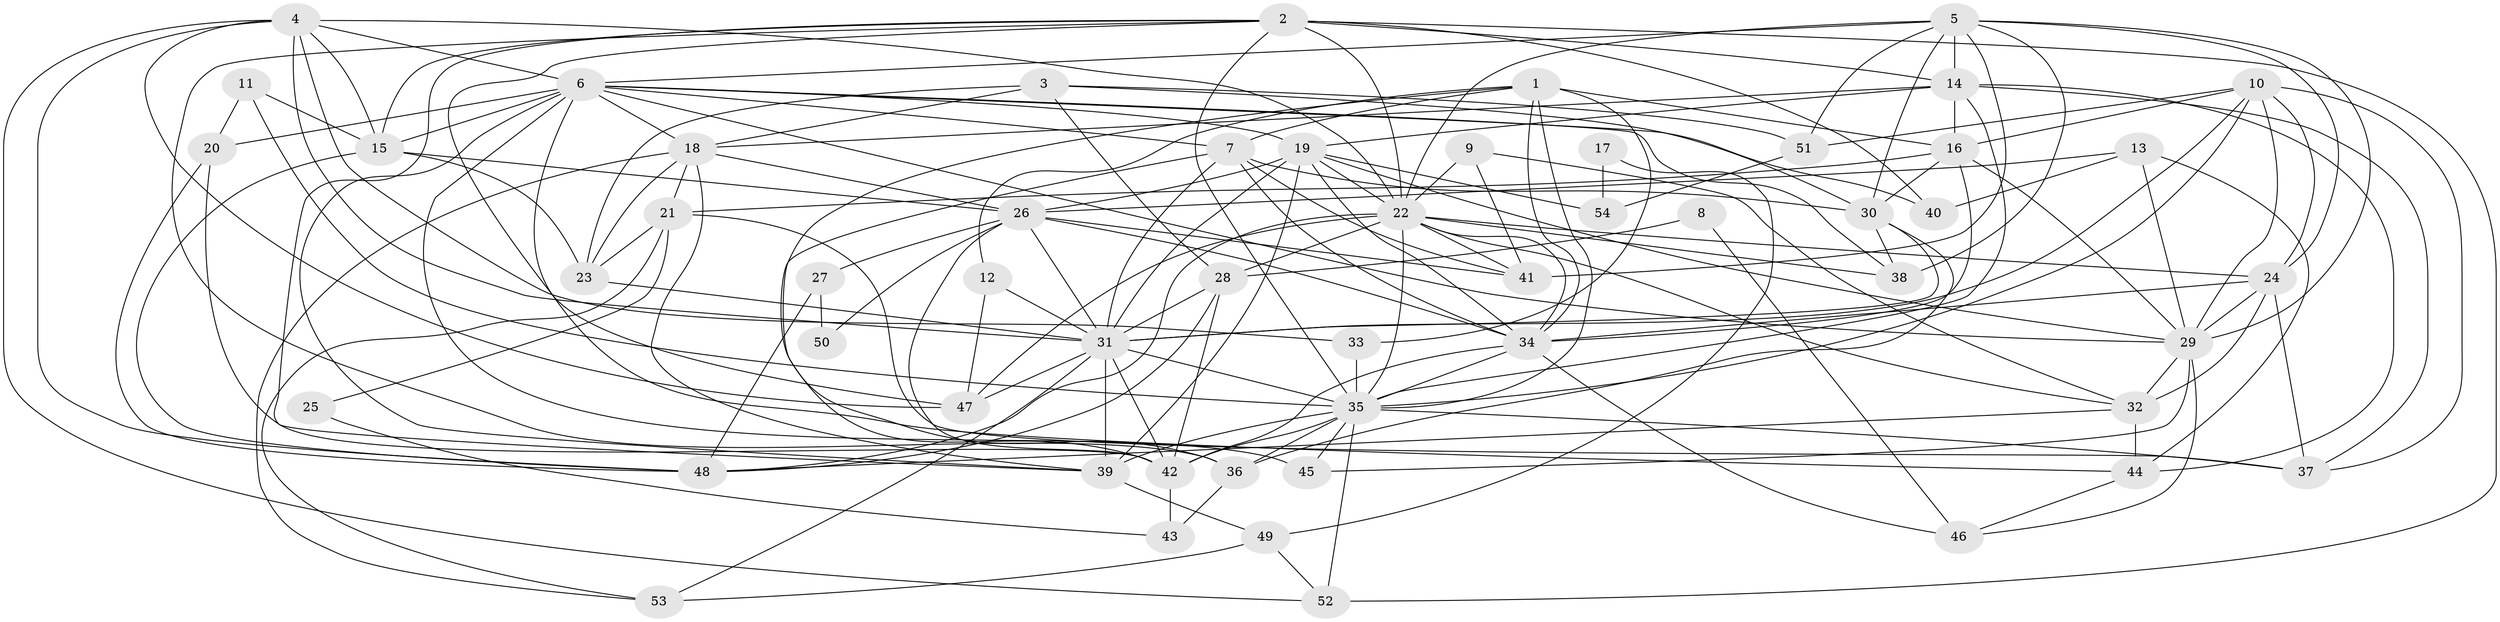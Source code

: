 // original degree distribution, {2: 0.11278195488721804, 4: 0.2781954887218045, 5: 0.20300751879699247, 3: 0.2857142857142857, 6: 0.07518796992481203, 7: 0.022556390977443608, 8: 0.022556390977443608}
// Generated by graph-tools (version 1.1) at 2025/51/03/04/25 22:51:14]
// undirected, 54 vertices, 164 edges
graph export_dot {
  node [color=gray90,style=filled];
  1;
  2;
  3;
  4;
  5;
  6;
  7;
  8;
  9;
  10;
  11;
  12;
  13;
  14;
  15;
  16;
  17;
  18;
  19;
  20;
  21;
  22;
  23;
  24;
  25;
  26;
  27;
  28;
  29;
  30;
  31;
  32;
  33;
  34;
  35;
  36;
  37;
  38;
  39;
  40;
  41;
  42;
  43;
  44;
  45;
  46;
  47;
  48;
  49;
  50;
  51;
  52;
  53;
  54;
  1 -- 7 [weight=1.0];
  1 -- 12 [weight=1.0];
  1 -- 16 [weight=1.0];
  1 -- 33 [weight=1.0];
  1 -- 34 [weight=1.0];
  1 -- 35 [weight=2.0];
  1 -- 36 [weight=1.0];
  2 -- 14 [weight=1.0];
  2 -- 15 [weight=1.0];
  2 -- 22 [weight=2.0];
  2 -- 35 [weight=1.0];
  2 -- 36 [weight=1.0];
  2 -- 39 [weight=1.0];
  2 -- 40 [weight=1.0];
  2 -- 47 [weight=1.0];
  2 -- 52 [weight=1.0];
  3 -- 18 [weight=1.0];
  3 -- 23 [weight=1.0];
  3 -- 28 [weight=1.0];
  3 -- 30 [weight=1.0];
  3 -- 51 [weight=1.0];
  4 -- 6 [weight=1.0];
  4 -- 15 [weight=1.0];
  4 -- 22 [weight=1.0];
  4 -- 31 [weight=1.0];
  4 -- 33 [weight=1.0];
  4 -- 47 [weight=2.0];
  4 -- 48 [weight=1.0];
  4 -- 52 [weight=1.0];
  5 -- 6 [weight=1.0];
  5 -- 14 [weight=1.0];
  5 -- 22 [weight=1.0];
  5 -- 24 [weight=1.0];
  5 -- 29 [weight=1.0];
  5 -- 30 [weight=2.0];
  5 -- 38 [weight=2.0];
  5 -- 41 [weight=1.0];
  5 -- 51 [weight=1.0];
  6 -- 7 [weight=1.0];
  6 -- 15 [weight=3.0];
  6 -- 18 [weight=1.0];
  6 -- 19 [weight=1.0];
  6 -- 20 [weight=2.0];
  6 -- 29 [weight=1.0];
  6 -- 38 [weight=1.0];
  6 -- 39 [weight=1.0];
  6 -- 40 [weight=1.0];
  6 -- 44 [weight=1.0];
  6 -- 45 [weight=1.0];
  7 -- 30 [weight=1.0];
  7 -- 31 [weight=1.0];
  7 -- 34 [weight=1.0];
  7 -- 41 [weight=1.0];
  7 -- 42 [weight=4.0];
  8 -- 28 [weight=1.0];
  8 -- 46 [weight=1.0];
  9 -- 22 [weight=1.0];
  9 -- 32 [weight=1.0];
  9 -- 41 [weight=1.0];
  10 -- 16 [weight=1.0];
  10 -- 24 [weight=1.0];
  10 -- 29 [weight=1.0];
  10 -- 31 [weight=1.0];
  10 -- 35 [weight=1.0];
  10 -- 37 [weight=1.0];
  10 -- 51 [weight=1.0];
  11 -- 15 [weight=1.0];
  11 -- 20 [weight=1.0];
  11 -- 35 [weight=1.0];
  12 -- 31 [weight=1.0];
  12 -- 47 [weight=1.0];
  13 -- 26 [weight=1.0];
  13 -- 29 [weight=3.0];
  13 -- 40 [weight=1.0];
  13 -- 44 [weight=1.0];
  14 -- 16 [weight=1.0];
  14 -- 18 [weight=1.0];
  14 -- 19 [weight=1.0];
  14 -- 35 [weight=1.0];
  14 -- 37 [weight=1.0];
  14 -- 44 [weight=1.0];
  15 -- 23 [weight=1.0];
  15 -- 26 [weight=1.0];
  15 -- 48 [weight=1.0];
  16 -- 21 [weight=1.0];
  16 -- 29 [weight=1.0];
  16 -- 30 [weight=1.0];
  16 -- 34 [weight=1.0];
  17 -- 49 [weight=1.0];
  17 -- 54 [weight=1.0];
  18 -- 21 [weight=1.0];
  18 -- 23 [weight=1.0];
  18 -- 26 [weight=1.0];
  18 -- 39 [weight=1.0];
  18 -- 53 [weight=1.0];
  19 -- 22 [weight=1.0];
  19 -- 26 [weight=1.0];
  19 -- 29 [weight=1.0];
  19 -- 31 [weight=1.0];
  19 -- 34 [weight=1.0];
  19 -- 39 [weight=1.0];
  19 -- 54 [weight=1.0];
  20 -- 42 [weight=1.0];
  20 -- 48 [weight=1.0];
  21 -- 23 [weight=1.0];
  21 -- 25 [weight=1.0];
  21 -- 37 [weight=1.0];
  21 -- 53 [weight=1.0];
  22 -- 24 [weight=1.0];
  22 -- 28 [weight=1.0];
  22 -- 32 [weight=1.0];
  22 -- 34 [weight=1.0];
  22 -- 35 [weight=1.0];
  22 -- 38 [weight=1.0];
  22 -- 41 [weight=1.0];
  22 -- 47 [weight=1.0];
  22 -- 48 [weight=1.0];
  23 -- 31 [weight=1.0];
  24 -- 29 [weight=1.0];
  24 -- 32 [weight=1.0];
  24 -- 34 [weight=1.0];
  24 -- 37 [weight=2.0];
  25 -- 43 [weight=1.0];
  26 -- 27 [weight=2.0];
  26 -- 31 [weight=2.0];
  26 -- 34 [weight=1.0];
  26 -- 41 [weight=1.0];
  26 -- 42 [weight=1.0];
  26 -- 50 [weight=1.0];
  27 -- 48 [weight=1.0];
  27 -- 50 [weight=1.0];
  28 -- 31 [weight=1.0];
  28 -- 42 [weight=1.0];
  28 -- 48 [weight=1.0];
  29 -- 32 [weight=1.0];
  29 -- 45 [weight=1.0];
  29 -- 46 [weight=1.0];
  30 -- 31 [weight=2.0];
  30 -- 36 [weight=1.0];
  30 -- 38 [weight=1.0];
  31 -- 35 [weight=1.0];
  31 -- 39 [weight=1.0];
  31 -- 42 [weight=1.0];
  31 -- 47 [weight=1.0];
  31 -- 53 [weight=1.0];
  32 -- 44 [weight=1.0];
  32 -- 48 [weight=1.0];
  33 -- 35 [weight=3.0];
  34 -- 35 [weight=1.0];
  34 -- 42 [weight=1.0];
  34 -- 46 [weight=1.0];
  35 -- 36 [weight=1.0];
  35 -- 37 [weight=1.0];
  35 -- 39 [weight=1.0];
  35 -- 42 [weight=1.0];
  35 -- 45 [weight=1.0];
  35 -- 52 [weight=1.0];
  36 -- 43 [weight=1.0];
  39 -- 49 [weight=1.0];
  42 -- 43 [weight=1.0];
  44 -- 46 [weight=1.0];
  49 -- 52 [weight=1.0];
  49 -- 53 [weight=1.0];
  51 -- 54 [weight=1.0];
}

